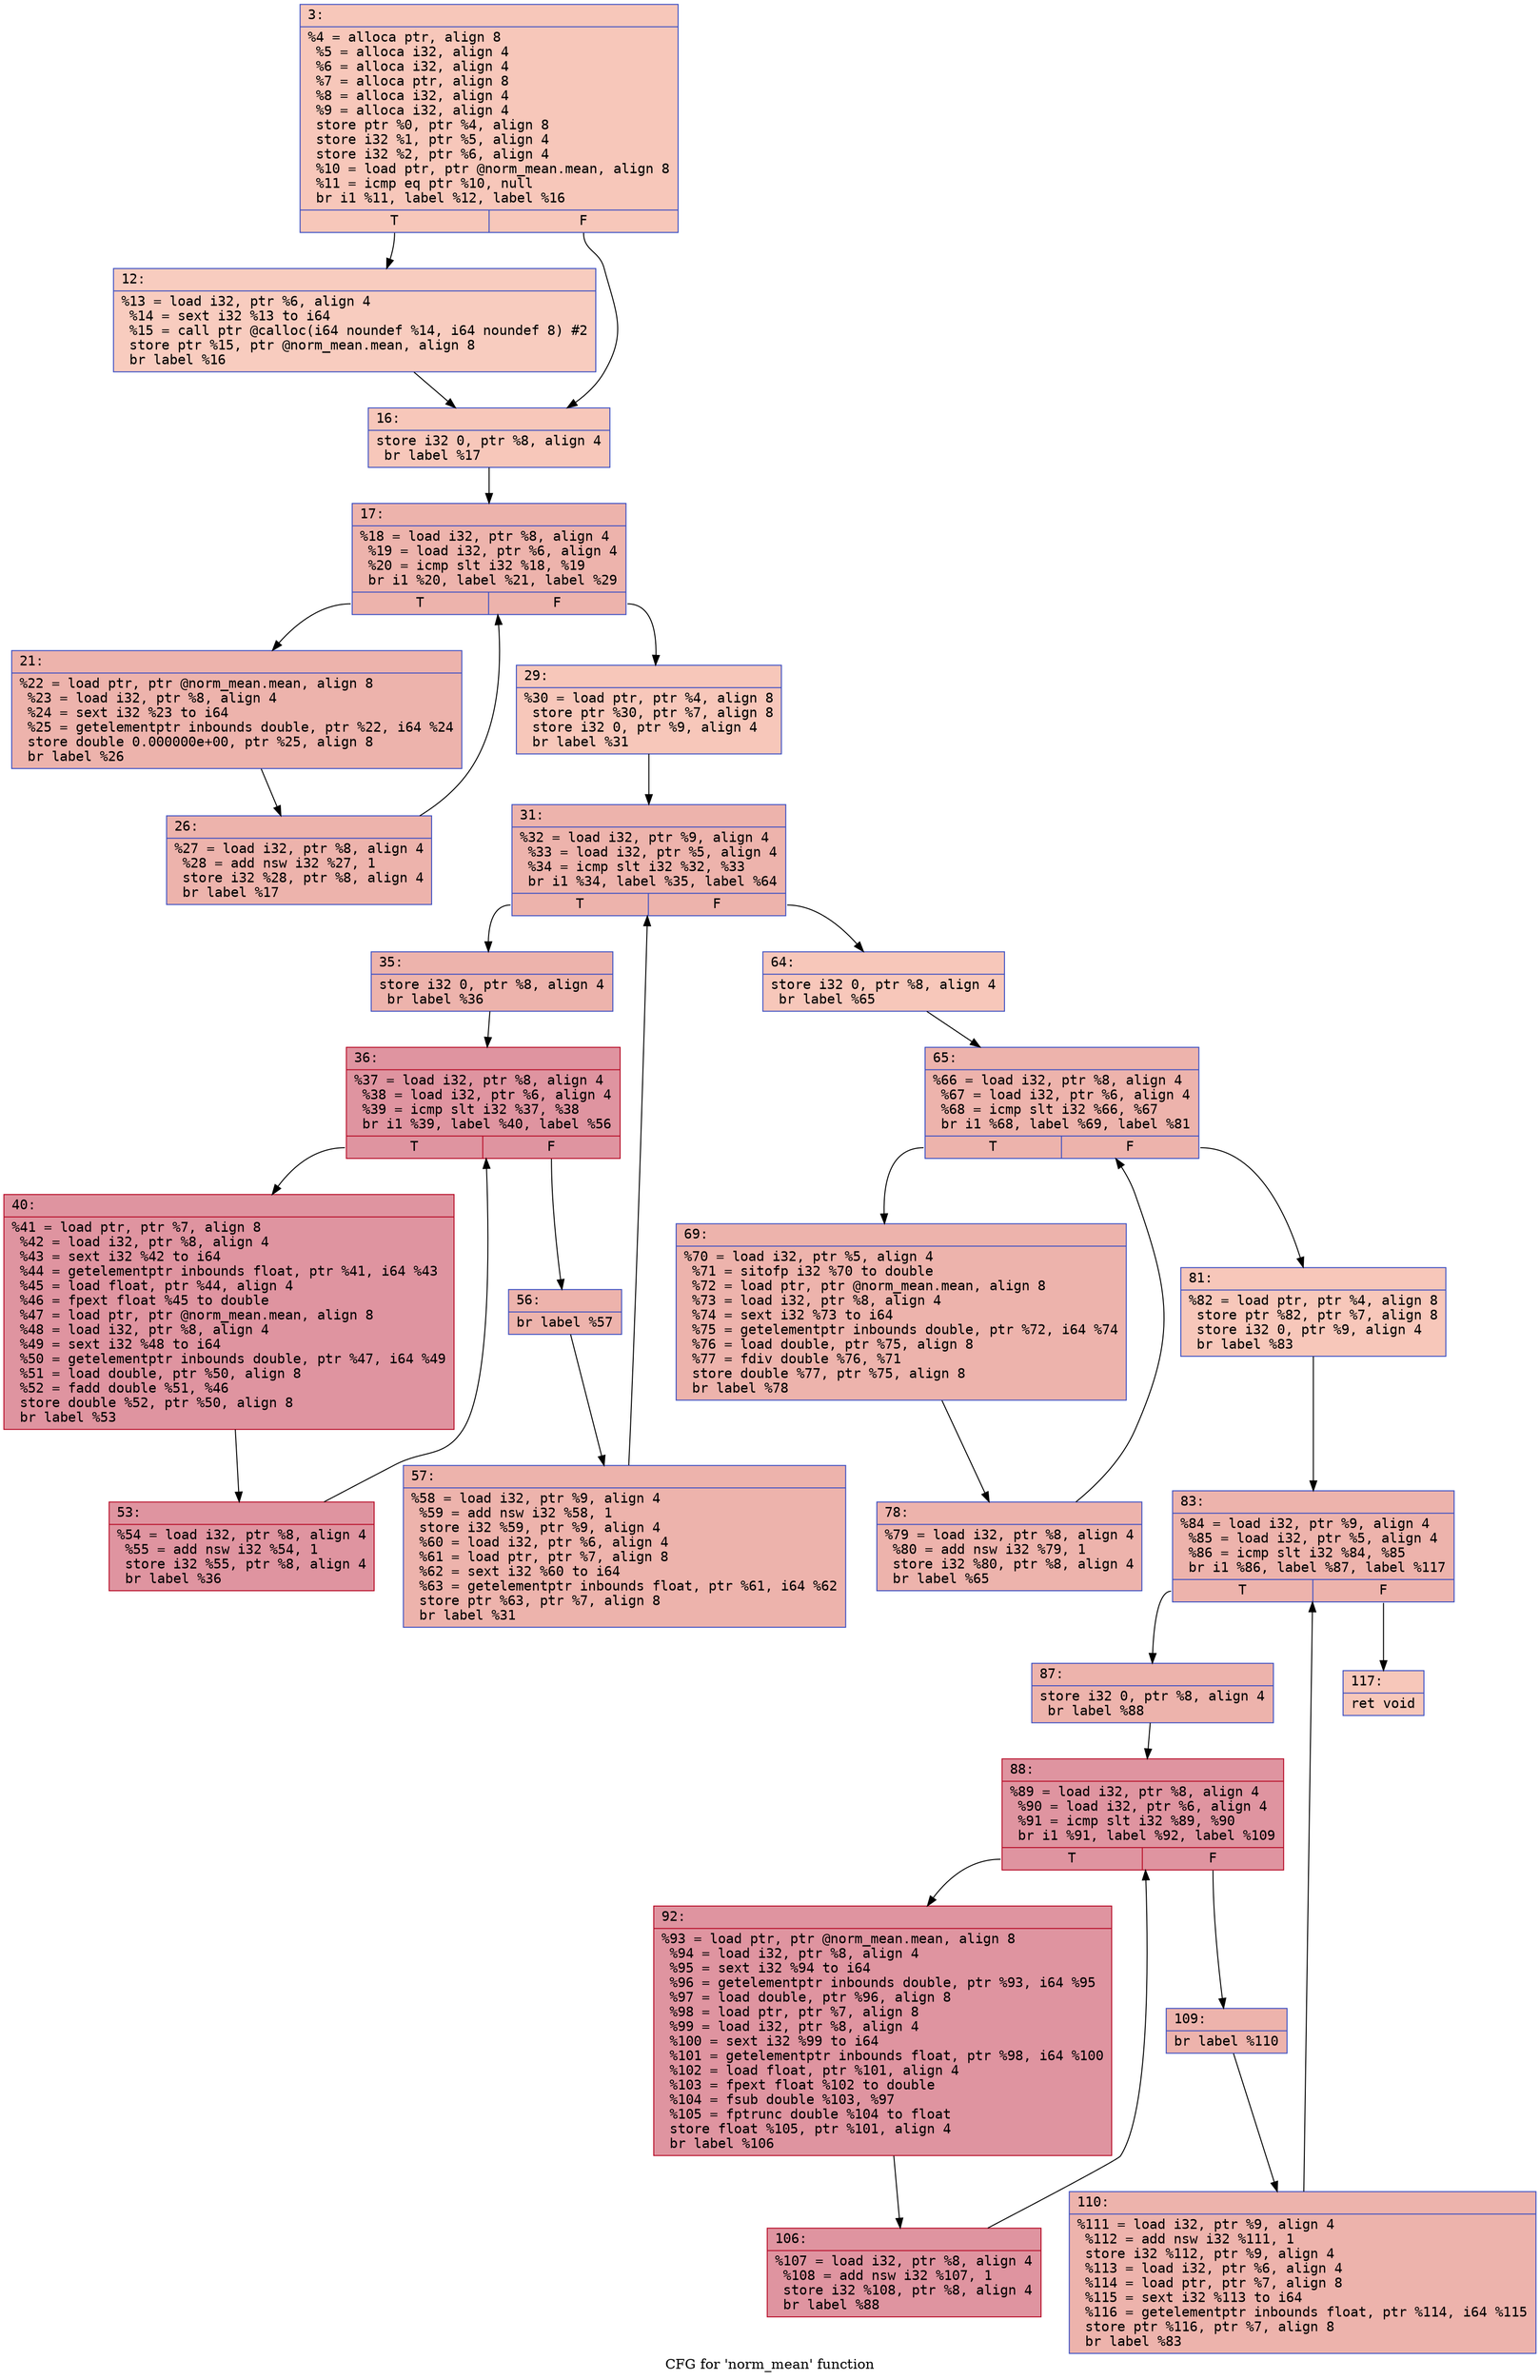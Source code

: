 digraph "CFG for 'norm_mean' function" {
	label="CFG for 'norm_mean' function";

	Node0x600001495ef0 [shape=record,color="#3d50c3ff", style=filled, fillcolor="#ec7f6370" fontname="Courier",label="{3:\l|  %4 = alloca ptr, align 8\l  %5 = alloca i32, align 4\l  %6 = alloca i32, align 4\l  %7 = alloca ptr, align 8\l  %8 = alloca i32, align 4\l  %9 = alloca i32, align 4\l  store ptr %0, ptr %4, align 8\l  store i32 %1, ptr %5, align 4\l  store i32 %2, ptr %6, align 4\l  %10 = load ptr, ptr @norm_mean.mean, align 8\l  %11 = icmp eq ptr %10, null\l  br i1 %11, label %12, label %16\l|{<s0>T|<s1>F}}"];
	Node0x600001495ef0:s0 -> Node0x600001495f40[tooltip="3 -> 12\nProbability 37.50%" ];
	Node0x600001495ef0:s1 -> Node0x600001495f90[tooltip="3 -> 16\nProbability 62.50%" ];
	Node0x600001495f40 [shape=record,color="#3d50c3ff", style=filled, fillcolor="#f08b6e70" fontname="Courier",label="{12:\l|  %13 = load i32, ptr %6, align 4\l  %14 = sext i32 %13 to i64\l  %15 = call ptr @calloc(i64 noundef %14, i64 noundef 8) #2\l  store ptr %15, ptr @norm_mean.mean, align 8\l  br label %16\l}"];
	Node0x600001495f40 -> Node0x600001495f90[tooltip="12 -> 16\nProbability 100.00%" ];
	Node0x600001495f90 [shape=record,color="#3d50c3ff", style=filled, fillcolor="#ec7f6370" fontname="Courier",label="{16:\l|  store i32 0, ptr %8, align 4\l  br label %17\l}"];
	Node0x600001495f90 -> Node0x600001495fe0[tooltip="16 -> 17\nProbability 100.00%" ];
	Node0x600001495fe0 [shape=record,color="#3d50c3ff", style=filled, fillcolor="#d6524470" fontname="Courier",label="{17:\l|  %18 = load i32, ptr %8, align 4\l  %19 = load i32, ptr %6, align 4\l  %20 = icmp slt i32 %18, %19\l  br i1 %20, label %21, label %29\l|{<s0>T|<s1>F}}"];
	Node0x600001495fe0:s0 -> Node0x600001496030[tooltip="17 -> 21\nProbability 96.88%" ];
	Node0x600001495fe0:s1 -> Node0x6000014960d0[tooltip="17 -> 29\nProbability 3.12%" ];
	Node0x600001496030 [shape=record,color="#3d50c3ff", style=filled, fillcolor="#d6524470" fontname="Courier",label="{21:\l|  %22 = load ptr, ptr @norm_mean.mean, align 8\l  %23 = load i32, ptr %8, align 4\l  %24 = sext i32 %23 to i64\l  %25 = getelementptr inbounds double, ptr %22, i64 %24\l  store double 0.000000e+00, ptr %25, align 8\l  br label %26\l}"];
	Node0x600001496030 -> Node0x600001496080[tooltip="21 -> 26\nProbability 100.00%" ];
	Node0x600001496080 [shape=record,color="#3d50c3ff", style=filled, fillcolor="#d6524470" fontname="Courier",label="{26:\l|  %27 = load i32, ptr %8, align 4\l  %28 = add nsw i32 %27, 1\l  store i32 %28, ptr %8, align 4\l  br label %17\l}"];
	Node0x600001496080 -> Node0x600001495fe0[tooltip="26 -> 17\nProbability 100.00%" ];
	Node0x6000014960d0 [shape=record,color="#3d50c3ff", style=filled, fillcolor="#ec7f6370" fontname="Courier",label="{29:\l|  %30 = load ptr, ptr %4, align 8\l  store ptr %30, ptr %7, align 8\l  store i32 0, ptr %9, align 4\l  br label %31\l}"];
	Node0x6000014960d0 -> Node0x600001496120[tooltip="29 -> 31\nProbability 100.00%" ];
	Node0x600001496120 [shape=record,color="#3d50c3ff", style=filled, fillcolor="#d6524470" fontname="Courier",label="{31:\l|  %32 = load i32, ptr %9, align 4\l  %33 = load i32, ptr %5, align 4\l  %34 = icmp slt i32 %32, %33\l  br i1 %34, label %35, label %64\l|{<s0>T|<s1>F}}"];
	Node0x600001496120:s0 -> Node0x600001496170[tooltip="31 -> 35\nProbability 96.88%" ];
	Node0x600001496120:s1 -> Node0x600001496350[tooltip="31 -> 64\nProbability 3.12%" ];
	Node0x600001496170 [shape=record,color="#3d50c3ff", style=filled, fillcolor="#d6524470" fontname="Courier",label="{35:\l|  store i32 0, ptr %8, align 4\l  br label %36\l}"];
	Node0x600001496170 -> Node0x6000014961c0[tooltip="35 -> 36\nProbability 100.00%" ];
	Node0x6000014961c0 [shape=record,color="#b70d28ff", style=filled, fillcolor="#b70d2870" fontname="Courier",label="{36:\l|  %37 = load i32, ptr %8, align 4\l  %38 = load i32, ptr %6, align 4\l  %39 = icmp slt i32 %37, %38\l  br i1 %39, label %40, label %56\l|{<s0>T|<s1>F}}"];
	Node0x6000014961c0:s0 -> Node0x600001496210[tooltip="36 -> 40\nProbability 96.88%" ];
	Node0x6000014961c0:s1 -> Node0x6000014962b0[tooltip="36 -> 56\nProbability 3.12%" ];
	Node0x600001496210 [shape=record,color="#b70d28ff", style=filled, fillcolor="#b70d2870" fontname="Courier",label="{40:\l|  %41 = load ptr, ptr %7, align 8\l  %42 = load i32, ptr %8, align 4\l  %43 = sext i32 %42 to i64\l  %44 = getelementptr inbounds float, ptr %41, i64 %43\l  %45 = load float, ptr %44, align 4\l  %46 = fpext float %45 to double\l  %47 = load ptr, ptr @norm_mean.mean, align 8\l  %48 = load i32, ptr %8, align 4\l  %49 = sext i32 %48 to i64\l  %50 = getelementptr inbounds double, ptr %47, i64 %49\l  %51 = load double, ptr %50, align 8\l  %52 = fadd double %51, %46\l  store double %52, ptr %50, align 8\l  br label %53\l}"];
	Node0x600001496210 -> Node0x600001496260[tooltip="40 -> 53\nProbability 100.00%" ];
	Node0x600001496260 [shape=record,color="#b70d28ff", style=filled, fillcolor="#b70d2870" fontname="Courier",label="{53:\l|  %54 = load i32, ptr %8, align 4\l  %55 = add nsw i32 %54, 1\l  store i32 %55, ptr %8, align 4\l  br label %36\l}"];
	Node0x600001496260 -> Node0x6000014961c0[tooltip="53 -> 36\nProbability 100.00%" ];
	Node0x6000014962b0 [shape=record,color="#3d50c3ff", style=filled, fillcolor="#d6524470" fontname="Courier",label="{56:\l|  br label %57\l}"];
	Node0x6000014962b0 -> Node0x600001496300[tooltip="56 -> 57\nProbability 100.00%" ];
	Node0x600001496300 [shape=record,color="#3d50c3ff", style=filled, fillcolor="#d6524470" fontname="Courier",label="{57:\l|  %58 = load i32, ptr %9, align 4\l  %59 = add nsw i32 %58, 1\l  store i32 %59, ptr %9, align 4\l  %60 = load i32, ptr %6, align 4\l  %61 = load ptr, ptr %7, align 8\l  %62 = sext i32 %60 to i64\l  %63 = getelementptr inbounds float, ptr %61, i64 %62\l  store ptr %63, ptr %7, align 8\l  br label %31\l}"];
	Node0x600001496300 -> Node0x600001496120[tooltip="57 -> 31\nProbability 100.00%" ];
	Node0x600001496350 [shape=record,color="#3d50c3ff", style=filled, fillcolor="#ec7f6370" fontname="Courier",label="{64:\l|  store i32 0, ptr %8, align 4\l  br label %65\l}"];
	Node0x600001496350 -> Node0x6000014963a0[tooltip="64 -> 65\nProbability 100.00%" ];
	Node0x6000014963a0 [shape=record,color="#3d50c3ff", style=filled, fillcolor="#d6524470" fontname="Courier",label="{65:\l|  %66 = load i32, ptr %8, align 4\l  %67 = load i32, ptr %6, align 4\l  %68 = icmp slt i32 %66, %67\l  br i1 %68, label %69, label %81\l|{<s0>T|<s1>F}}"];
	Node0x6000014963a0:s0 -> Node0x6000014963f0[tooltip="65 -> 69\nProbability 96.88%" ];
	Node0x6000014963a0:s1 -> Node0x600001496490[tooltip="65 -> 81\nProbability 3.12%" ];
	Node0x6000014963f0 [shape=record,color="#3d50c3ff", style=filled, fillcolor="#d6524470" fontname="Courier",label="{69:\l|  %70 = load i32, ptr %5, align 4\l  %71 = sitofp i32 %70 to double\l  %72 = load ptr, ptr @norm_mean.mean, align 8\l  %73 = load i32, ptr %8, align 4\l  %74 = sext i32 %73 to i64\l  %75 = getelementptr inbounds double, ptr %72, i64 %74\l  %76 = load double, ptr %75, align 8\l  %77 = fdiv double %76, %71\l  store double %77, ptr %75, align 8\l  br label %78\l}"];
	Node0x6000014963f0 -> Node0x600001496440[tooltip="69 -> 78\nProbability 100.00%" ];
	Node0x600001496440 [shape=record,color="#3d50c3ff", style=filled, fillcolor="#d6524470" fontname="Courier",label="{78:\l|  %79 = load i32, ptr %8, align 4\l  %80 = add nsw i32 %79, 1\l  store i32 %80, ptr %8, align 4\l  br label %65\l}"];
	Node0x600001496440 -> Node0x6000014963a0[tooltip="78 -> 65\nProbability 100.00%" ];
	Node0x600001496490 [shape=record,color="#3d50c3ff", style=filled, fillcolor="#ec7f6370" fontname="Courier",label="{81:\l|  %82 = load ptr, ptr %4, align 8\l  store ptr %82, ptr %7, align 8\l  store i32 0, ptr %9, align 4\l  br label %83\l}"];
	Node0x600001496490 -> Node0x6000014964e0[tooltip="81 -> 83\nProbability 100.00%" ];
	Node0x6000014964e0 [shape=record,color="#3d50c3ff", style=filled, fillcolor="#d6524470" fontname="Courier",label="{83:\l|  %84 = load i32, ptr %9, align 4\l  %85 = load i32, ptr %5, align 4\l  %86 = icmp slt i32 %84, %85\l  br i1 %86, label %87, label %117\l|{<s0>T|<s1>F}}"];
	Node0x6000014964e0:s0 -> Node0x600001496530[tooltip="83 -> 87\nProbability 96.88%" ];
	Node0x6000014964e0:s1 -> Node0x600001496710[tooltip="83 -> 117\nProbability 3.12%" ];
	Node0x600001496530 [shape=record,color="#3d50c3ff", style=filled, fillcolor="#d6524470" fontname="Courier",label="{87:\l|  store i32 0, ptr %8, align 4\l  br label %88\l}"];
	Node0x600001496530 -> Node0x600001496580[tooltip="87 -> 88\nProbability 100.00%" ];
	Node0x600001496580 [shape=record,color="#b70d28ff", style=filled, fillcolor="#b70d2870" fontname="Courier",label="{88:\l|  %89 = load i32, ptr %8, align 4\l  %90 = load i32, ptr %6, align 4\l  %91 = icmp slt i32 %89, %90\l  br i1 %91, label %92, label %109\l|{<s0>T|<s1>F}}"];
	Node0x600001496580:s0 -> Node0x6000014965d0[tooltip="88 -> 92\nProbability 96.88%" ];
	Node0x600001496580:s1 -> Node0x600001496670[tooltip="88 -> 109\nProbability 3.12%" ];
	Node0x6000014965d0 [shape=record,color="#b70d28ff", style=filled, fillcolor="#b70d2870" fontname="Courier",label="{92:\l|  %93 = load ptr, ptr @norm_mean.mean, align 8\l  %94 = load i32, ptr %8, align 4\l  %95 = sext i32 %94 to i64\l  %96 = getelementptr inbounds double, ptr %93, i64 %95\l  %97 = load double, ptr %96, align 8\l  %98 = load ptr, ptr %7, align 8\l  %99 = load i32, ptr %8, align 4\l  %100 = sext i32 %99 to i64\l  %101 = getelementptr inbounds float, ptr %98, i64 %100\l  %102 = load float, ptr %101, align 4\l  %103 = fpext float %102 to double\l  %104 = fsub double %103, %97\l  %105 = fptrunc double %104 to float\l  store float %105, ptr %101, align 4\l  br label %106\l}"];
	Node0x6000014965d0 -> Node0x600001496620[tooltip="92 -> 106\nProbability 100.00%" ];
	Node0x600001496620 [shape=record,color="#b70d28ff", style=filled, fillcolor="#b70d2870" fontname="Courier",label="{106:\l|  %107 = load i32, ptr %8, align 4\l  %108 = add nsw i32 %107, 1\l  store i32 %108, ptr %8, align 4\l  br label %88\l}"];
	Node0x600001496620 -> Node0x600001496580[tooltip="106 -> 88\nProbability 100.00%" ];
	Node0x600001496670 [shape=record,color="#3d50c3ff", style=filled, fillcolor="#d6524470" fontname="Courier",label="{109:\l|  br label %110\l}"];
	Node0x600001496670 -> Node0x6000014966c0[tooltip="109 -> 110\nProbability 100.00%" ];
	Node0x6000014966c0 [shape=record,color="#3d50c3ff", style=filled, fillcolor="#d6524470" fontname="Courier",label="{110:\l|  %111 = load i32, ptr %9, align 4\l  %112 = add nsw i32 %111, 1\l  store i32 %112, ptr %9, align 4\l  %113 = load i32, ptr %6, align 4\l  %114 = load ptr, ptr %7, align 8\l  %115 = sext i32 %113 to i64\l  %116 = getelementptr inbounds float, ptr %114, i64 %115\l  store ptr %116, ptr %7, align 8\l  br label %83\l}"];
	Node0x6000014966c0 -> Node0x6000014964e0[tooltip="110 -> 83\nProbability 100.00%" ];
	Node0x600001496710 [shape=record,color="#3d50c3ff", style=filled, fillcolor="#ec7f6370" fontname="Courier",label="{117:\l|  ret void\l}"];
}
